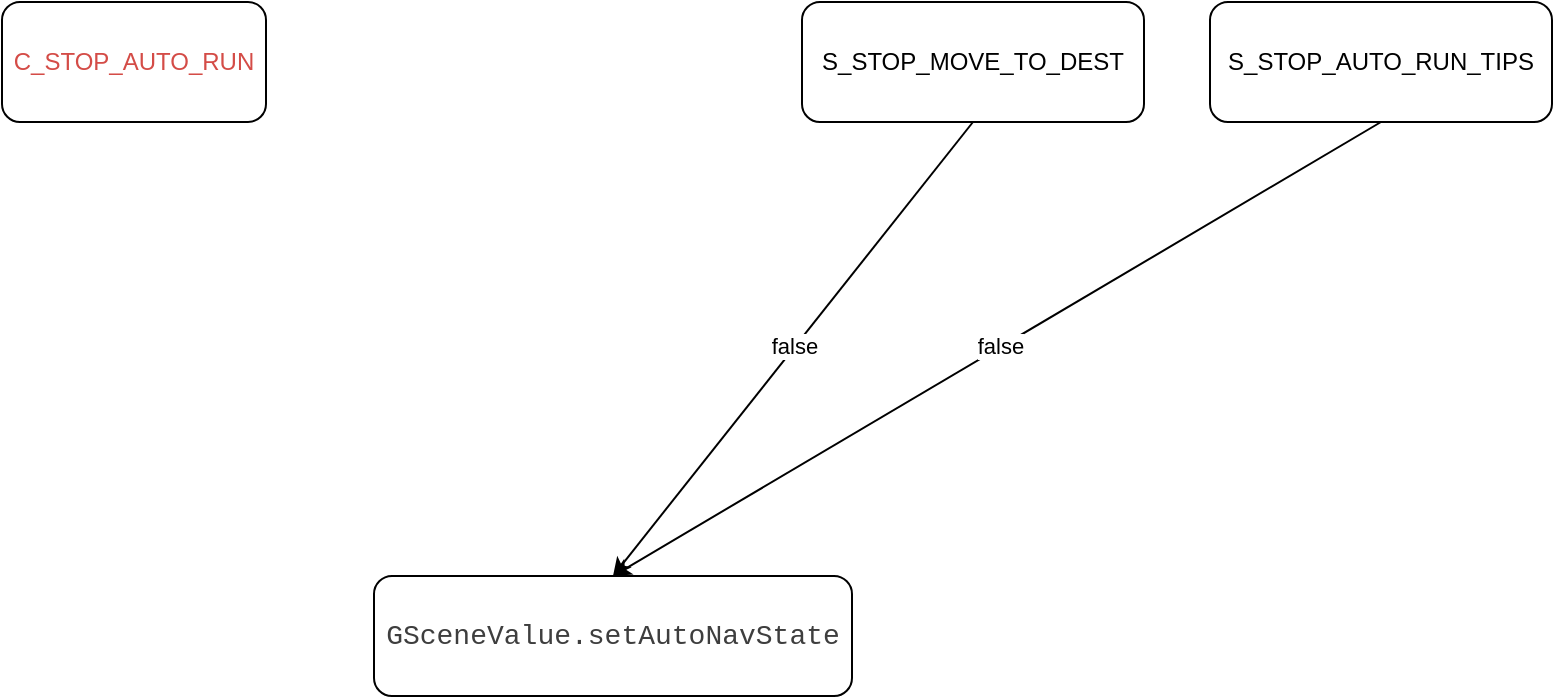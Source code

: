 <mxfile version="26.2.15">
  <diagram name="scene" id="J2ehZ6sOsOv02fXm8Qkl">
    <mxGraphModel dx="1188" dy="626" grid="0" gridSize="10" guides="1" tooltips="1" connect="1" arrows="1" fold="1" page="1" pageScale="1" pageWidth="1169" pageHeight="827" math="0" shadow="0">
      <root>
        <mxCell id="0" />
        <mxCell id="1" parent="0" />
        <mxCell id="8b7YJ0NyoQlzl8s_d_WU-1" value="&lt;span class=&quot;notion-enable-hover&quot; data-token-index=&quot;0&quot; style=&quot;color:rgba(212, 76, 71, 1);fill:rgba(212, 76, 71, 1);isolation:auto&quot;&gt;C_STOP_AUTO_RUN&lt;/span&gt;" style="rounded=1;whiteSpace=wrap;html=1;" vertex="1" parent="1">
          <mxGeometry x="176" y="180" width="132" height="60" as="geometry" />
        </mxCell>
        <mxCell id="8b7YJ0NyoQlzl8s_d_WU-3" value="S_STOP_MOVE_TO_DEST" style="rounded=1;whiteSpace=wrap;html=1;" vertex="1" parent="1">
          <mxGeometry x="576" y="180" width="171" height="60" as="geometry" />
        </mxCell>
        <mxCell id="8b7YJ0NyoQlzl8s_d_WU-4" value="S_STOP_AUTO_RUN_TIPS" style="rounded=1;whiteSpace=wrap;html=1;" vertex="1" parent="1">
          <mxGeometry x="780" y="180" width="171" height="60" as="geometry" />
        </mxCell>
        <mxCell id="8b7YJ0NyoQlzl8s_d_WU-5" value="&lt;div style=&quot;line-height: 19px; color: rgb(204, 204, 204);&quot;&gt;&lt;font face=&quot;Consolas, Courier New, monospace&quot; color=&quot;#3e3e3e&quot;&gt;&lt;span style=&quot;font-size: 14px; white-space: pre;&quot;&gt;GSceneValue.setAutoNavState&lt;/span&gt;&lt;/font&gt;&lt;/div&gt;" style="rounded=1;whiteSpace=wrap;html=1;" vertex="1" parent="1">
          <mxGeometry x="362" y="467" width="239" height="60" as="geometry" />
        </mxCell>
        <mxCell id="8b7YJ0NyoQlzl8s_d_WU-9" value="" style="endArrow=classic;html=1;rounded=0;exitX=0.5;exitY=1;exitDx=0;exitDy=0;entryX=0.5;entryY=0;entryDx=0;entryDy=0;" edge="1" parent="1" source="8b7YJ0NyoQlzl8s_d_WU-4" target="8b7YJ0NyoQlzl8s_d_WU-5">
          <mxGeometry width="50" height="50" relative="1" as="geometry">
            <mxPoint x="863" y="369" as="sourcePoint" />
            <mxPoint x="913" y="319" as="targetPoint" />
          </mxGeometry>
        </mxCell>
        <mxCell id="8b7YJ0NyoQlzl8s_d_WU-10" value="false" style="edgeLabel;html=1;align=center;verticalAlign=middle;resizable=0;points=[];" vertex="1" connectable="0" parent="8b7YJ0NyoQlzl8s_d_WU-9">
          <mxGeometry x="-0.009" y="-1" relative="1" as="geometry">
            <mxPoint as="offset" />
          </mxGeometry>
        </mxCell>
        <mxCell id="8b7YJ0NyoQlzl8s_d_WU-11" value="" style="endArrow=classic;html=1;rounded=0;exitX=0.5;exitY=1;exitDx=0;exitDy=0;entryX=0.5;entryY=0;entryDx=0;entryDy=0;" edge="1" parent="1" source="8b7YJ0NyoQlzl8s_d_WU-3" target="8b7YJ0NyoQlzl8s_d_WU-5">
          <mxGeometry width="50" height="50" relative="1" as="geometry">
            <mxPoint x="876" y="250" as="sourcePoint" />
            <mxPoint x="492" y="477" as="targetPoint" />
          </mxGeometry>
        </mxCell>
        <mxCell id="8b7YJ0NyoQlzl8s_d_WU-12" value="false" style="edgeLabel;html=1;align=center;verticalAlign=middle;resizable=0;points=[];" vertex="1" connectable="0" parent="8b7YJ0NyoQlzl8s_d_WU-11">
          <mxGeometry x="-0.009" y="-1" relative="1" as="geometry">
            <mxPoint as="offset" />
          </mxGeometry>
        </mxCell>
      </root>
    </mxGraphModel>
  </diagram>
</mxfile>
